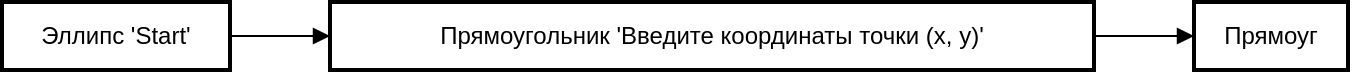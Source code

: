 <mxfile version="24.7.13">
  <diagram name="Страница — 1" id="PUFIBU2zJrtwvMqoMv45">
    <mxGraphModel>
      <root>
        <mxCell id="0" />
        <mxCell id="1" parent="0" />
        <mxCell id="2" value="Эллипс &#39;Start&#39;" style="whiteSpace=wrap;strokeWidth=2;" vertex="1" parent="1">
          <mxGeometry width="114" height="34" as="geometry" />
        </mxCell>
        <mxCell id="3" value="Прямоугольник &#39;Введите координаты точки (x, y)&#39;" style="whiteSpace=wrap;strokeWidth=2;" vertex="1" parent="1">
          <mxGeometry x="164" width="382" height="34" as="geometry" />
        </mxCell>
        <mxCell id="4" value="Прямоуг" style="whiteSpace=wrap;strokeWidth=2;" vertex="1" parent="1">
          <mxGeometry x="596" width="77" height="34" as="geometry" />
        </mxCell>
        <mxCell id="5" value="" style="curved=1;startArrow=none;endArrow=block;exitX=1;exitY=0.5;entryX=0;entryY=0.5;" edge="1" parent="1" source="2" target="3">
          <mxGeometry relative="1" as="geometry">
            <Array as="points" />
          </mxGeometry>
        </mxCell>
        <mxCell id="6" value="" style="curved=1;startArrow=none;endArrow=block;exitX=1;exitY=0.5;entryX=0;entryY=0.5;" edge="1" parent="1" source="3" target="4">
          <mxGeometry relative="1" as="geometry">
            <Array as="points" />
          </mxGeometry>
        </mxCell>
      </root>
    </mxGraphModel>
  </diagram>
</mxfile>
